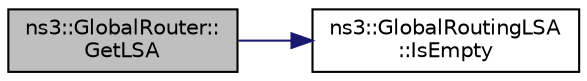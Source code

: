 digraph "ns3::GlobalRouter::GetLSA"
{
 // LATEX_PDF_SIZE
  edge [fontname="Helvetica",fontsize="10",labelfontname="Helvetica",labelfontsize="10"];
  node [fontname="Helvetica",fontsize="10",shape=record];
  rankdir="LR";
  Node1 [label="ns3::GlobalRouter::\lGetLSA",height=0.2,width=0.4,color="black", fillcolor="grey75", style="filled", fontcolor="black",tooltip="Get a Global Routing Link State Advertisements that this router has said that it can export."];
  Node1 -> Node2 [color="midnightblue",fontsize="10",style="solid",fontname="Helvetica"];
  Node2 [label="ns3::GlobalRoutingLSA\l::IsEmpty",height=0.2,width=0.4,color="black", fillcolor="white", style="filled",URL="$classns3_1_1_global_routing_l_s_a.html#ad6f6731267a94f7cb23319ec6ff8d980",tooltip="Check to see if the list of Global Routing Link Records present in the Global Routing Link State Adve..."];
}
